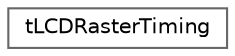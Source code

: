 digraph "Graphical Class Hierarchy"
{
 // LATEX_PDF_SIZE
  bgcolor="transparent";
  edge [fontname=Helvetica,fontsize=10,labelfontname=Helvetica,labelfontsize=10];
  node [fontname=Helvetica,fontsize=10,shape=box,height=0.2,width=0.4];
  rankdir="LR";
  Node0 [label="tLCDRasterTiming",height=0.2,width=0.4,color="grey40", fillcolor="white", style="filled",URL="$structt_l_c_d_raster_timing.html",tooltip=" "];
}
